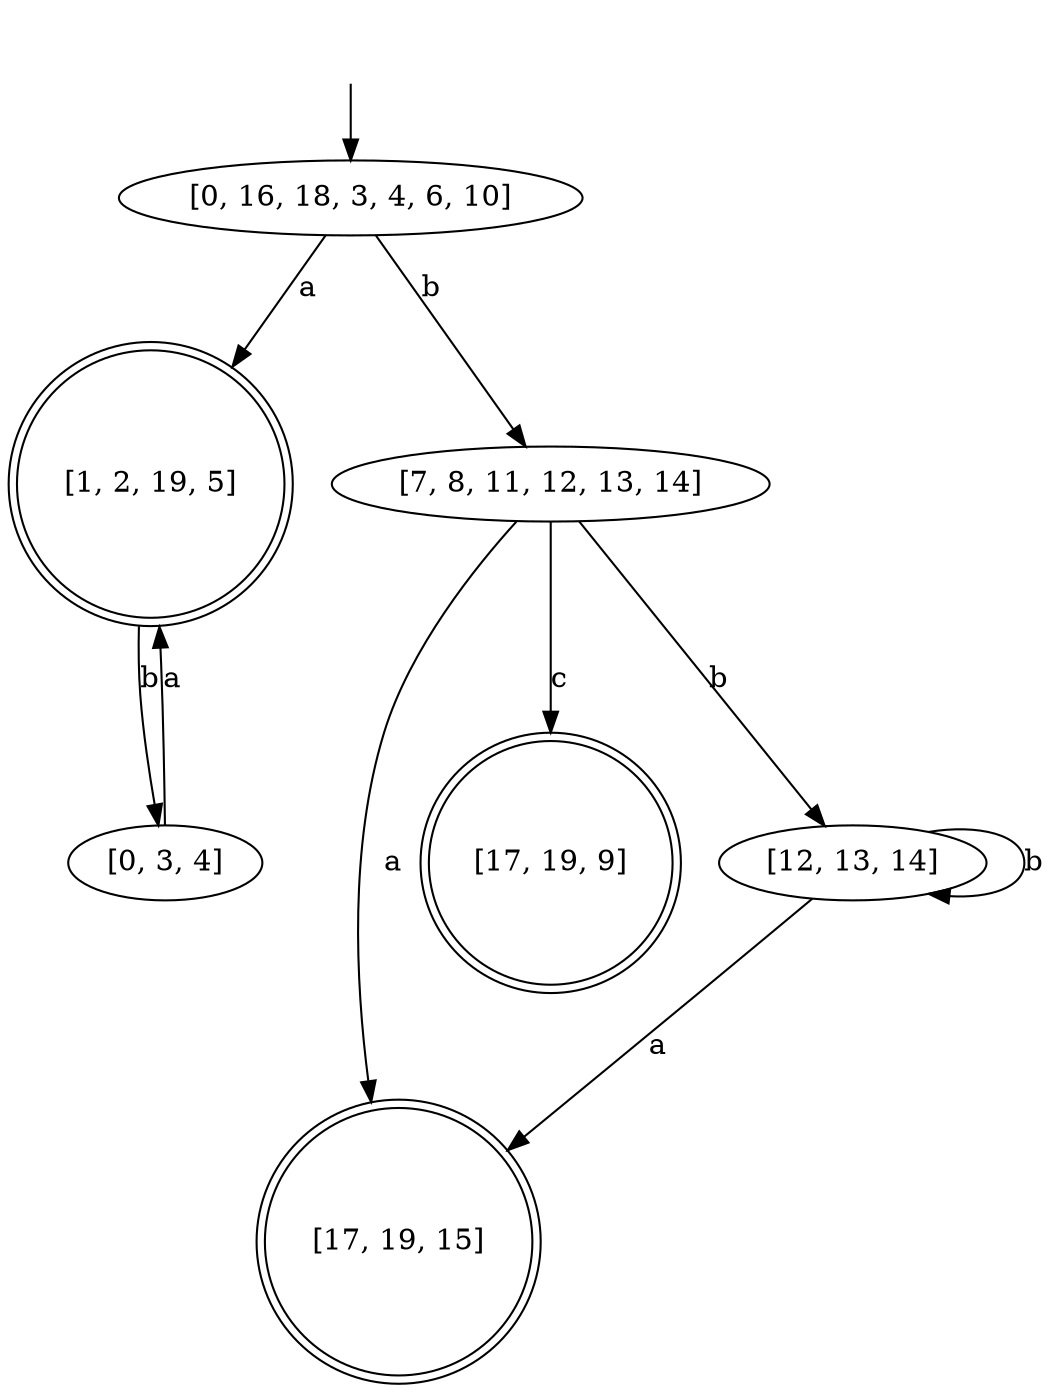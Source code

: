 digraph dfa {
	1 [shape=doublecircle];
	4 [shape=doublecircle];
	6 [shape=doublecircle];
	start [label="",shape=none];
	start -> 0;

	0 [label="[0, 16, 18, 3, 4, 6, 10]"];
	1 [label="[1, 2, 19, 5]"];
	2 [label="[7, 8, 11, 12, 13, 14]"];
	3 [label="[0, 3, 4]"];
	4 [label="[17, 19, 15]"];
	5 [label="[12, 13, 14]"];
	6 [label="[17, 19, 9]"];
	0 -> 1 [label=a];
	0 -> 2 [label=b];
	1 -> 3 [label=b];
	2 -> 4 [label=a];
	3 -> 1 [label=a];
	2 -> 5 [label=b];
	5 -> 4 [label=a];
	2 -> 6 [label=c];
	5 -> 5 [label=b];
}